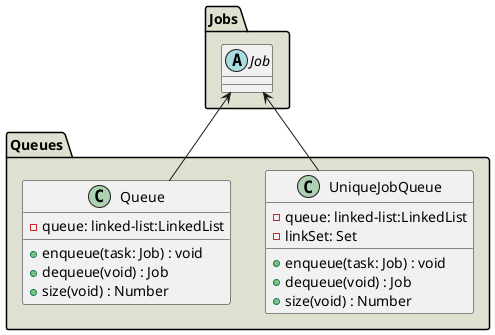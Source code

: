 @startuml
package Jobs #e0e0d1 {
    abstract class Job
}
package Queues #e0e0d1 {
    class UniqueJobQueue {
        - queue: linked-list:LinkedList
        - linkSet: Set
        + enqueue(task: Job) : void
        + dequeue(void) : Job
        + size(void) : Number
    }
    Job <-- UniqueJobQueue

    class Queue {
        - queue: linked-list:LinkedList
        + enqueue(task: Job) : void
        + dequeue(void) : Job
        + size(void) : Number
    }
    Job <-- Queue
}

@enduml